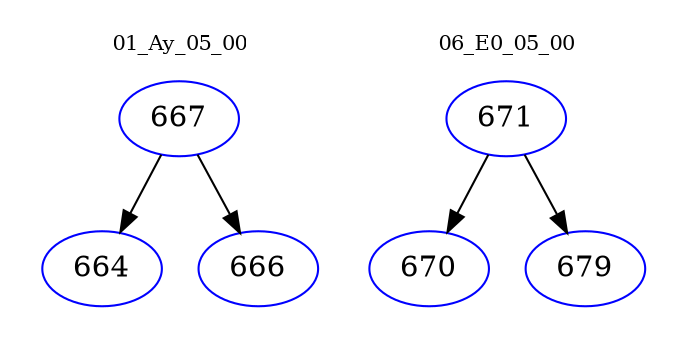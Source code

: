 digraph{
subgraph cluster_0 {
color = white
label = "01_Ay_05_00";
fontsize=10;
T0_667 [label="667", color="blue"]
T0_667 -> T0_664 [color="black"]
T0_664 [label="664", color="blue"]
T0_667 -> T0_666 [color="black"]
T0_666 [label="666", color="blue"]
}
subgraph cluster_1 {
color = white
label = "06_E0_05_00";
fontsize=10;
T1_671 [label="671", color="blue"]
T1_671 -> T1_670 [color="black"]
T1_670 [label="670", color="blue"]
T1_671 -> T1_679 [color="black"]
T1_679 [label="679", color="blue"]
}
}
